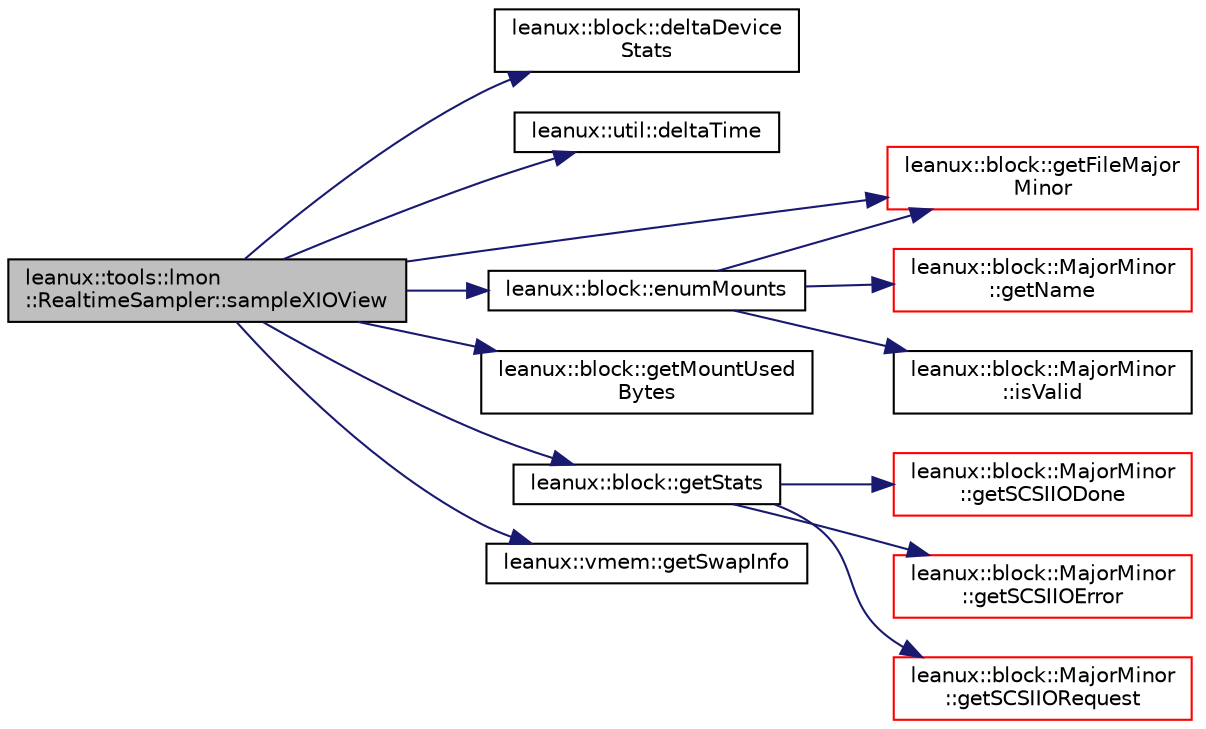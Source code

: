 digraph "leanux::tools::lmon::RealtimeSampler::sampleXIOView"
{
 // LATEX_PDF_SIZE
  bgcolor="transparent";
  edge [fontname="Helvetica",fontsize="10",labelfontname="Helvetica",labelfontsize="10"];
  node [fontname="Helvetica",fontsize="10",shape=record];
  rankdir="LR";
  Node1 [label="leanux::tools::lmon\l::RealtimeSampler::sampleXIOView",height=0.2,width=0.4,color="black", fillcolor="grey75", style="filled", fontcolor="black",tooltip=" "];
  Node1 -> Node2 [color="midnightblue",fontsize="10",style="solid",fontname="Helvetica"];
  Node2 [label="leanux::block::deltaDevice\lStats",height=0.2,width=0.4,color="black",URL="$namespaceleanux_1_1block.html#aa7dafdc339a1159d4364e877a7453c03",tooltip="create a delta of two DeviceStatsMaps."];
  Node1 -> Node3 [color="midnightblue",fontsize="10",style="solid",fontname="Helvetica"];
  Node3 [label="leanux::util::deltaTime",height=0.2,width=0.4,color="black",URL="$namespaceleanux_1_1util.html#a4837f2d09bfda41e98223427201d04e2",tooltip="Return the deltaof two timevals in seconds."];
  Node1 -> Node4 [color="midnightblue",fontsize="10",style="solid",fontname="Helvetica"];
  Node4 [label="leanux::block::enumMounts",height=0.2,width=0.4,color="black",URL="$namespaceleanux_1_1block.html#afaee6721d578e4e9ccbebb7dea5919a6",tooltip="Get a map of MajorMinor to MountInfo from /proc/mounts."];
  Node4 -> Node5 [color="midnightblue",fontsize="10",style="solid",fontname="Helvetica"];
  Node5 [label="leanux::block::getFileMajor\lMinor",height=0.2,width=0.4,color="red",URL="$namespaceleanux_1_1block.html#a12e7b3a8ce8e601504f25c9c3e2fa7f0",tooltip="get the MajorMinor for a device file or aliases to it, resolves the devicefile with realpath."];
  Node4 -> Node7 [color="midnightblue",fontsize="10",style="solid",fontname="Helvetica"];
  Node7 [label="leanux::block::MajorMinor\l::getName",height=0.2,width=0.4,color="red",URL="$classleanux_1_1block_1_1MajorMinor.html#a08c4dd48259318cfd77067e866e05e84",tooltip="get the device name for this MajorMinor."];
  Node4 -> Node11 [color="midnightblue",fontsize="10",style="solid",fontname="Helvetica"];
  Node11 [label="leanux::block::MajorMinor\l::isValid",height=0.2,width=0.4,color="black",URL="$classleanux_1_1block_1_1MajorMinor.html#a26905a16bdd3e525abb2ada713f80704",tooltip="Test MajorMinor validity."];
  Node1 -> Node5 [color="midnightblue",fontsize="10",style="solid",fontname="Helvetica"];
  Node1 -> Node12 [color="midnightblue",fontsize="10",style="solid",fontname="Helvetica"];
  Node12 [label="leanux::block::getMountUsed\lBytes",height=0.2,width=0.4,color="black",URL="$namespaceleanux_1_1block.html#a0a3be314ae37f554ef89d7b5b30a8039",tooltip="Used bytes over all mounted filesystems."];
  Node1 -> Node13 [color="midnightblue",fontsize="10",style="solid",fontname="Helvetica"];
  Node13 [label="leanux::block::getStats",height=0.2,width=0.4,color="black",URL="$namespaceleanux_1_1block.html#ae227ed1fa83d91988072e335ea0f81e9",tooltip="get block device statistics into a DeviceStatsMap."];
  Node13 -> Node14 [color="midnightblue",fontsize="10",style="solid",fontname="Helvetica"];
  Node14 [label="leanux::block::MajorMinor\l::getSCSIIODone",height=0.2,width=0.4,color="red",URL="$classleanux_1_1block_1_1MajorMinor.html#aec5c9aa75e9cb579163989cece64adc7",tooltip="Get SCSI iodone_cnt (number of SCSI IO completions)"];
  Node13 -> Node16 [color="midnightblue",fontsize="10",style="solid",fontname="Helvetica"];
  Node16 [label="leanux::block::MajorMinor\l::getSCSIIOError",height=0.2,width=0.4,color="red",URL="$classleanux_1_1block_1_1MajorMinor.html#ab3f52da181b760aa9d9240c08beb8ae8",tooltip="Get SCSI ioerr_cnt (number of SCSI IO errors)"];
  Node13 -> Node17 [color="midnightblue",fontsize="10",style="solid",fontname="Helvetica"];
  Node17 [label="leanux::block::MajorMinor\l::getSCSIIORequest",height=0.2,width=0.4,color="red",URL="$classleanux_1_1block_1_1MajorMinor.html#a0c501b00fcddef5167f8f4e4f98e3bdb",tooltip="Get SCSI iorequest_cnt (number of SCSI IO requests)"];
  Node1 -> Node18 [color="midnightblue",fontsize="10",style="solid",fontname="Helvetica"];
  Node18 [label="leanux::vmem::getSwapInfo",height=0.2,width=0.4,color="black",URL="$namespaceleanux_1_1vmem.html#aabc162dbfa4e98a5d1bf2571ba58de88",tooltip="Get a std::list of SwapInfo swap spaces."];
}
